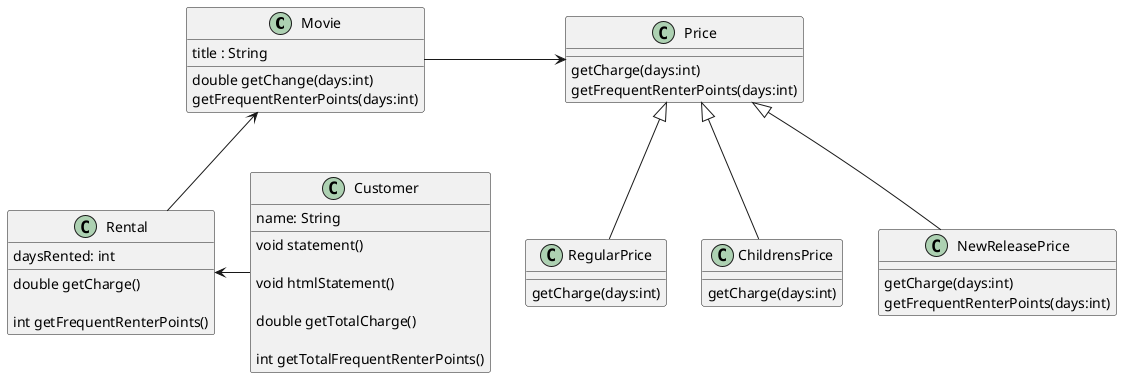 @startuml

    class Movie {
        title : String
        double getChange(days:int)
        getFrequentRenterPoints(days:int)
    }

    class Price {
        getCharge(days:int)
        getFrequentRenterPoints(days:int)
    }

    class RegularPrice {
        getCharge(days:int)
    }

    class ChildrensPrice {
         getCharge(days:int)
    }

    class NewReleasePrice {
         getCharge(days:int)
         getFrequentRenterPoints(days:int)
    }

    class Rental {
        daysRented: int

        double getCharge()

        int getFrequentRenterPoints()
    }

    class Customer {
        name: String

        void statement()

        void htmlStatement()

        double getTotalCharge()

        int getTotalFrequentRenterPoints()
    }


    Movie  -right-> Price
    Price <|-- RegularPrice
    Price <|-- ChildrensPrice
    Price <|-- NewReleasePrice
    Rental -up->Movie
    Customer -left-> Rental


    @end